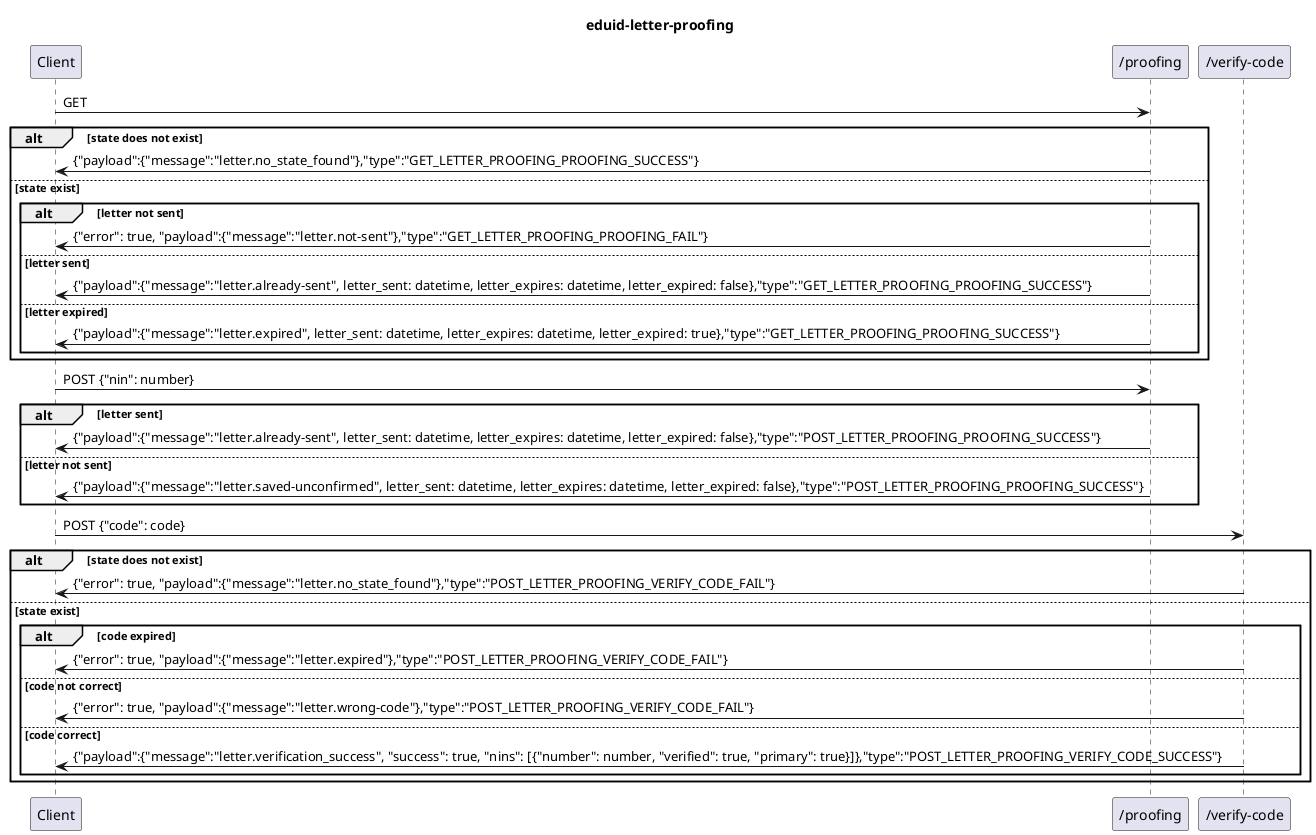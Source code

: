 @startuml
title eduid-letter-proofing

Client->"/proofing": GET
alt state does not exist
    "/proofing"->Client: {"payload":{"message":"letter.no_state_found"},"type":"GET_LETTER_PROOFING_PROOFING_SUCCESS"}
else state exist
    alt letter not sent
        "/proofing"->Client: {"error": true, "payload":{"message":"letter.not-sent"},"type":"GET_LETTER_PROOFING_PROOFING_FAIL"}
    else letter sent
        "/proofing"->Client: {"payload":{"message":"letter.already-sent", letter_sent: datetime, letter_expires: datetime, letter_expired: false},"type":"GET_LETTER_PROOFING_PROOFING_SUCCESS"}
    else letter expired
        "/proofing"->Client: {"payload":{"message":"letter.expired", letter_sent: datetime, letter_expires: datetime, letter_expired: true},"type":"GET_LETTER_PROOFING_PROOFING_SUCCESS"}
    end
end

Client->"/proofing": POST {"nin": number}
alt letter sent
    "/proofing"->Client: {"payload":{"message":"letter.already-sent", letter_sent: datetime, letter_expires: datetime, letter_expired: false},"type":"POST_LETTER_PROOFING_PROOFING_SUCCESS"}
else letter not sent
    "/proofing"->Client: {"payload":{"message":"letter.saved-unconfirmed", letter_sent: datetime, letter_expires: datetime, letter_expired: false},"type":"POST_LETTER_PROOFING_PROOFING_SUCCESS"}
end

Client -> "/verify-code": POST {"code": code}
alt state does not exist
    "/verify-code"->Client: {"error": true, "payload":{"message":"letter.no_state_found"},"type":"POST_LETTER_PROOFING_VERIFY_CODE_FAIL"}
else state exist
    alt code expired
        "/verify-code"->Client: {"error": true, "payload":{"message":"letter.expired"},"type":"POST_LETTER_PROOFING_VERIFY_CODE_FAIL"}
    else code not correct
        "/verify-code"->Client: {"error": true, "payload":{"message":"letter.wrong-code"},"type":"POST_LETTER_PROOFING_VERIFY_CODE_FAIL"}
    else code correct
        "/verify-code"->Client: {"payload":{"message":"letter.verification_success", "success": true, "nins": [{"number": number, "verified": true, "primary": true}]},"type":"POST_LETTER_PROOFING_VERIFY_CODE_SUCCESS"}
    end
end
@enduml
